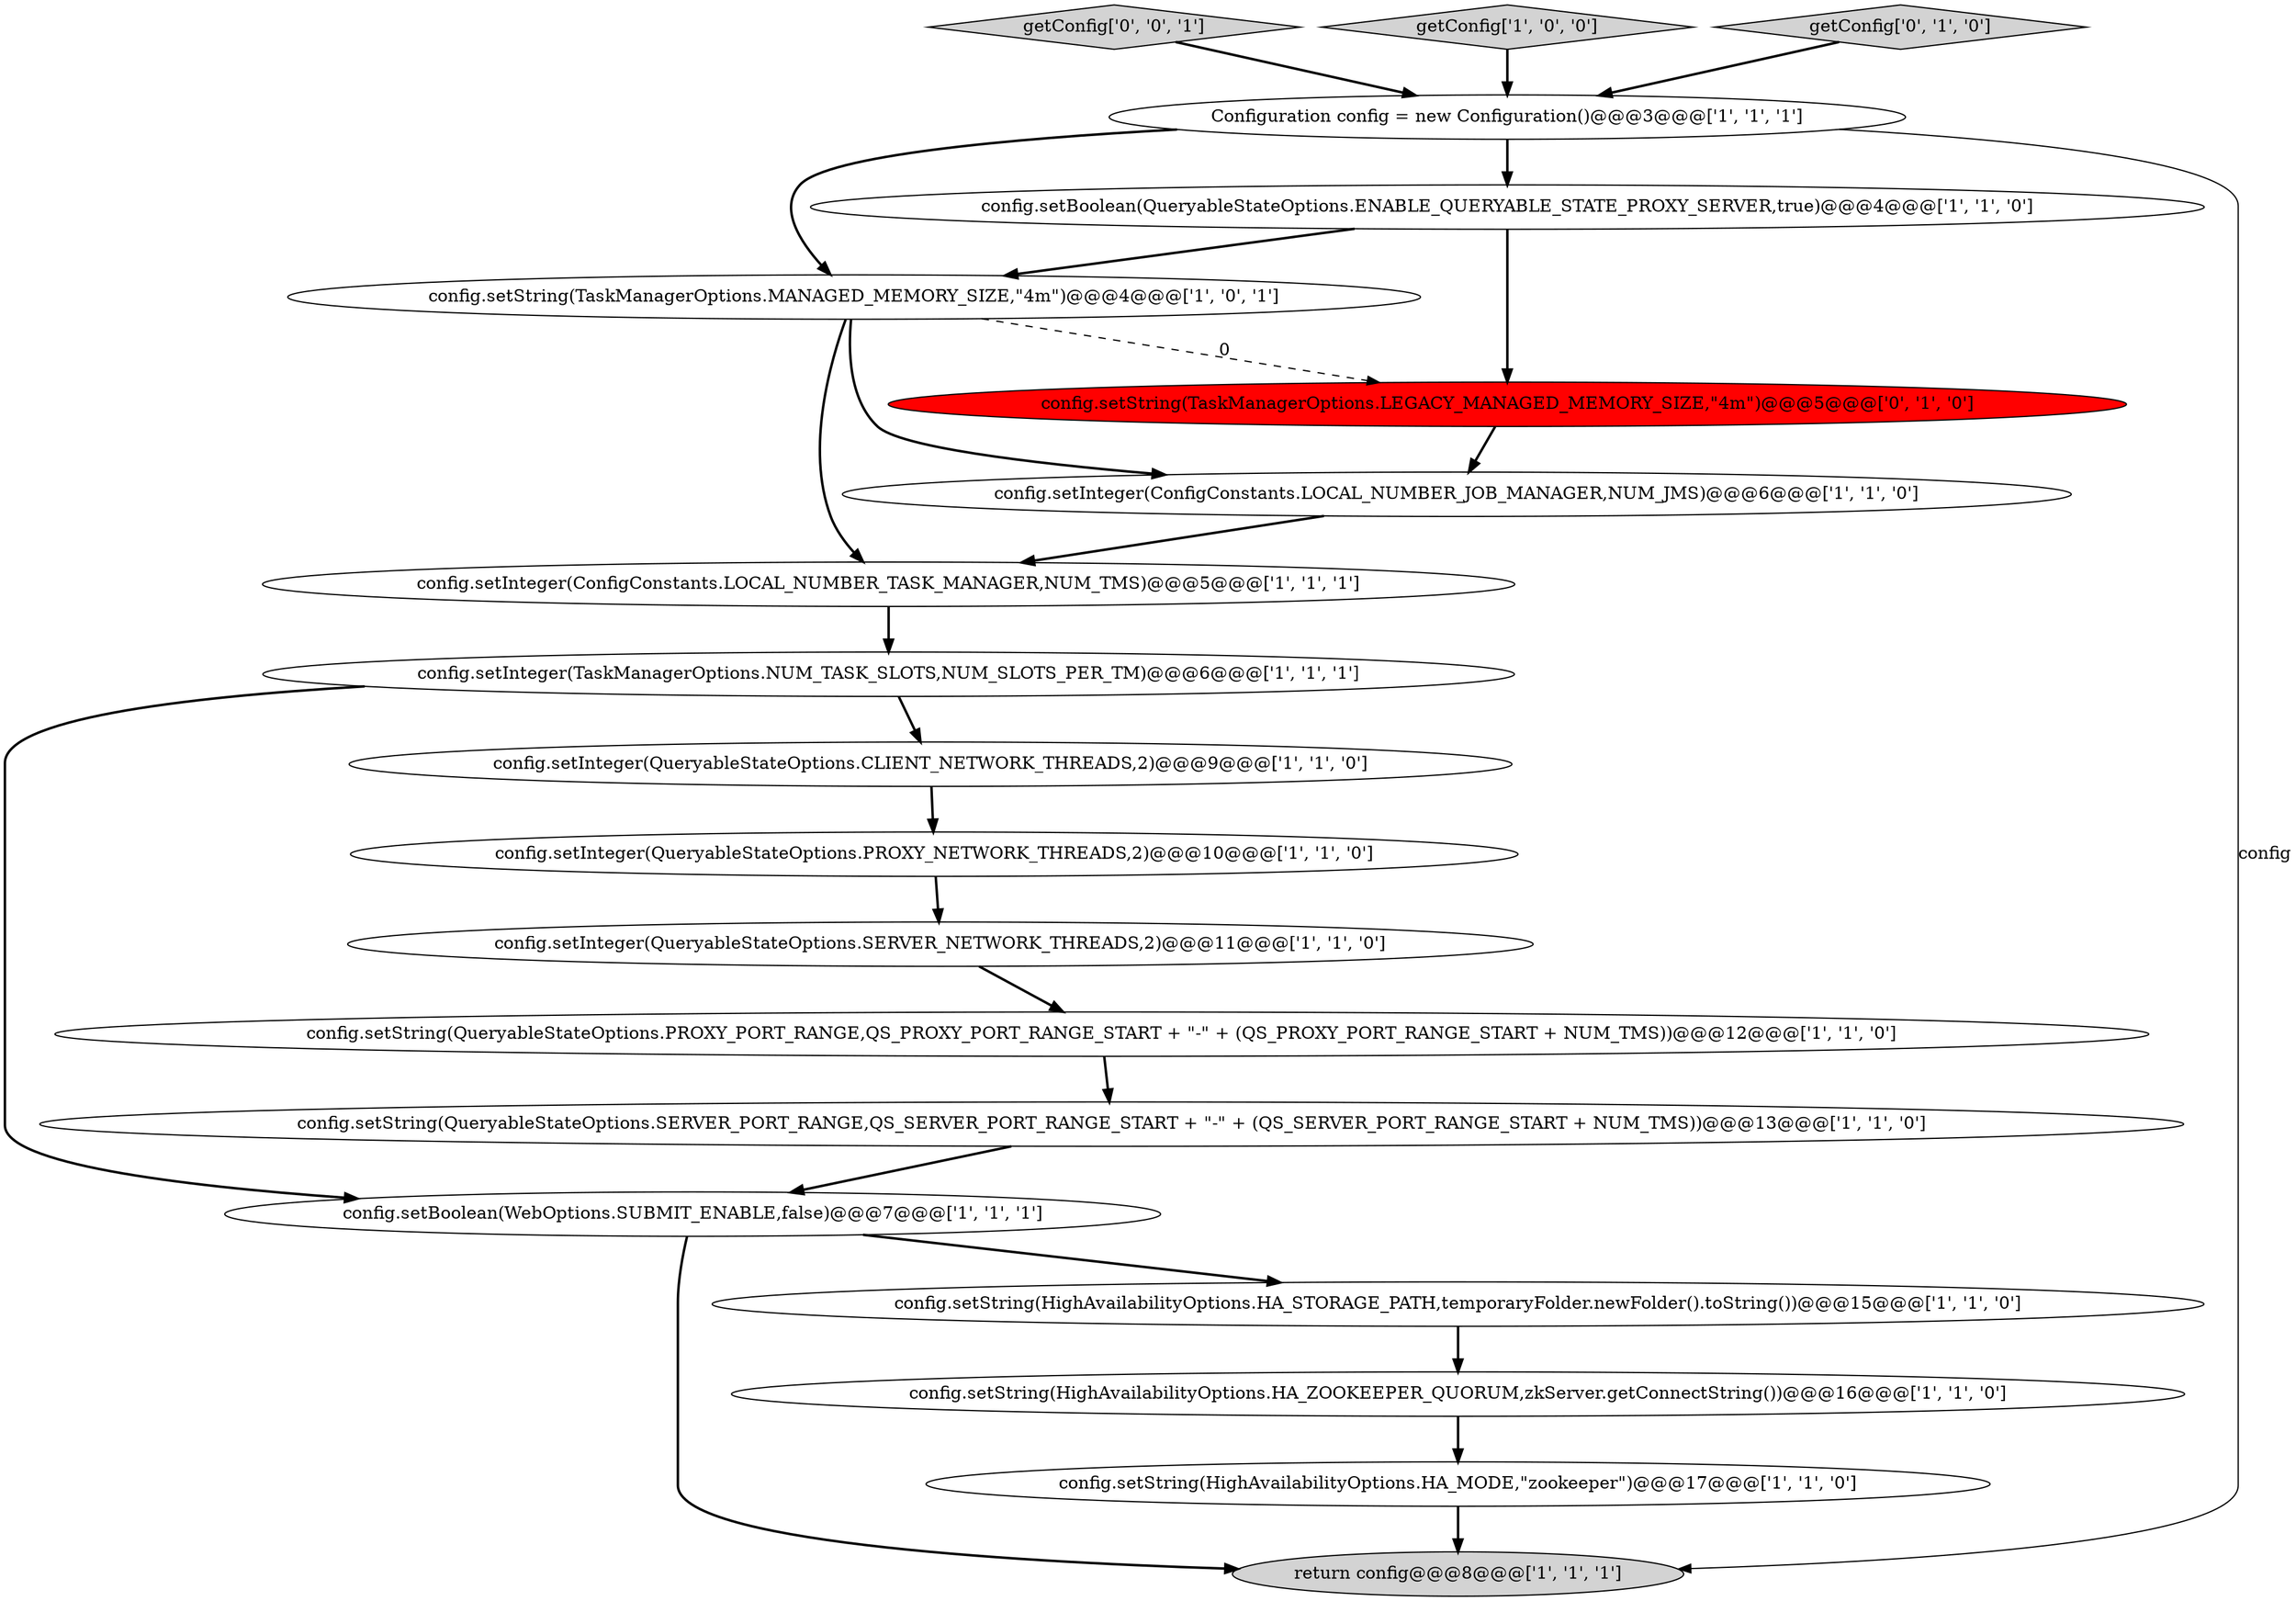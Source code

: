 digraph {
2 [style = filled, label = "config.setInteger(ConfigConstants.LOCAL_NUMBER_JOB_MANAGER,NUM_JMS)@@@6@@@['1', '1', '0']", fillcolor = white, shape = ellipse image = "AAA0AAABBB1BBB"];
19 [style = filled, label = "getConfig['0', '0', '1']", fillcolor = lightgray, shape = diamond image = "AAA0AAABBB3BBB"];
1 [style = filled, label = "getConfig['1', '0', '0']", fillcolor = lightgray, shape = diamond image = "AAA0AAABBB1BBB"];
4 [style = filled, label = "config.setString(HighAvailabilityOptions.HA_STORAGE_PATH,temporaryFolder.newFolder().toString())@@@15@@@['1', '1', '0']", fillcolor = white, shape = ellipse image = "AAA0AAABBB1BBB"];
11 [style = filled, label = "config.setString(HighAvailabilityOptions.HA_MODE,\"zookeeper\")@@@17@@@['1', '1', '0']", fillcolor = white, shape = ellipse image = "AAA0AAABBB1BBB"];
12 [style = filled, label = "config.setInteger(QueryableStateOptions.CLIENT_NETWORK_THREADS,2)@@@9@@@['1', '1', '0']", fillcolor = white, shape = ellipse image = "AAA0AAABBB1BBB"];
10 [style = filled, label = "Configuration config = new Configuration()@@@3@@@['1', '1', '1']", fillcolor = white, shape = ellipse image = "AAA0AAABBB1BBB"];
0 [style = filled, label = "config.setString(HighAvailabilityOptions.HA_ZOOKEEPER_QUORUM,zkServer.getConnectString())@@@16@@@['1', '1', '0']", fillcolor = white, shape = ellipse image = "AAA0AAABBB1BBB"];
6 [style = filled, label = "config.setString(QueryableStateOptions.SERVER_PORT_RANGE,QS_SERVER_PORT_RANGE_START + \"-\" + (QS_SERVER_PORT_RANGE_START + NUM_TMS))@@@13@@@['1', '1', '0']", fillcolor = white, shape = ellipse image = "AAA0AAABBB1BBB"];
15 [style = filled, label = "config.setInteger(QueryableStateOptions.PROXY_NETWORK_THREADS,2)@@@10@@@['1', '1', '0']", fillcolor = white, shape = ellipse image = "AAA0AAABBB1BBB"];
16 [style = filled, label = "config.setString(QueryableStateOptions.PROXY_PORT_RANGE,QS_PROXY_PORT_RANGE_START + \"-\" + (QS_PROXY_PORT_RANGE_START + NUM_TMS))@@@12@@@['1', '1', '0']", fillcolor = white, shape = ellipse image = "AAA0AAABBB1BBB"];
17 [style = filled, label = "getConfig['0', '1', '0']", fillcolor = lightgray, shape = diamond image = "AAA0AAABBB2BBB"];
7 [style = filled, label = "config.setString(TaskManagerOptions.MANAGED_MEMORY_SIZE,\"4m\")@@@4@@@['1', '0', '1']", fillcolor = white, shape = ellipse image = "AAA0AAABBB1BBB"];
18 [style = filled, label = "config.setString(TaskManagerOptions.LEGACY_MANAGED_MEMORY_SIZE,\"4m\")@@@5@@@['0', '1', '0']", fillcolor = red, shape = ellipse image = "AAA1AAABBB2BBB"];
5 [style = filled, label = "config.setInteger(ConfigConstants.LOCAL_NUMBER_TASK_MANAGER,NUM_TMS)@@@5@@@['1', '1', '1']", fillcolor = white, shape = ellipse image = "AAA0AAABBB1BBB"];
13 [style = filled, label = "config.setBoolean(QueryableStateOptions.ENABLE_QUERYABLE_STATE_PROXY_SERVER,true)@@@4@@@['1', '1', '0']", fillcolor = white, shape = ellipse image = "AAA0AAABBB1BBB"];
9 [style = filled, label = "config.setInteger(QueryableStateOptions.SERVER_NETWORK_THREADS,2)@@@11@@@['1', '1', '0']", fillcolor = white, shape = ellipse image = "AAA0AAABBB1BBB"];
8 [style = filled, label = "config.setInteger(TaskManagerOptions.NUM_TASK_SLOTS,NUM_SLOTS_PER_TM)@@@6@@@['1', '1', '1']", fillcolor = white, shape = ellipse image = "AAA0AAABBB1BBB"];
14 [style = filled, label = "return config@@@8@@@['1', '1', '1']", fillcolor = lightgray, shape = ellipse image = "AAA0AAABBB1BBB"];
3 [style = filled, label = "config.setBoolean(WebOptions.SUBMIT_ENABLE,false)@@@7@@@['1', '1', '1']", fillcolor = white, shape = ellipse image = "AAA0AAABBB1BBB"];
17->10 [style = bold, label=""];
6->3 [style = bold, label=""];
5->8 [style = bold, label=""];
7->18 [style = dashed, label="0"];
11->14 [style = bold, label=""];
16->6 [style = bold, label=""];
3->14 [style = bold, label=""];
8->3 [style = bold, label=""];
12->15 [style = bold, label=""];
10->14 [style = solid, label="config"];
0->11 [style = bold, label=""];
19->10 [style = bold, label=""];
18->2 [style = bold, label=""];
3->4 [style = bold, label=""];
10->7 [style = bold, label=""];
9->16 [style = bold, label=""];
4->0 [style = bold, label=""];
7->5 [style = bold, label=""];
10->13 [style = bold, label=""];
15->9 [style = bold, label=""];
7->2 [style = bold, label=""];
13->7 [style = bold, label=""];
1->10 [style = bold, label=""];
8->12 [style = bold, label=""];
13->18 [style = bold, label=""];
2->5 [style = bold, label=""];
}
